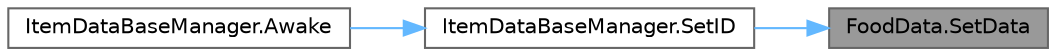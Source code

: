 digraph "FoodData.SetData"
{
 // LATEX_PDF_SIZE
  bgcolor="transparent";
  edge [fontname=Helvetica,fontsize=10,labelfontname=Helvetica,labelfontsize=10];
  node [fontname=Helvetica,fontsize=10,shape=box,height=0.2,width=0.4];
  rankdir="RL";
  Node1 [id="Node000001",label="FoodData.SetData",height=0.2,width=0.4,color="gray40", fillcolor="grey60", style="filled", fontcolor="black",tooltip=" "];
  Node1 -> Node2 [id="edge1_Node000001_Node000002",dir="back",color="steelblue1",style="solid",tooltip=" "];
  Node2 [id="Node000002",label="ItemDataBaseManager.SetID",height=0.2,width=0.4,color="grey40", fillcolor="white", style="filled",URL="$class_item_data_base_manager.html#ae4428fde72a7866d1b87440945e517c0",tooltip=" "];
  Node2 -> Node3 [id="edge2_Node000002_Node000003",dir="back",color="steelblue1",style="solid",tooltip=" "];
  Node3 [id="Node000003",label="ItemDataBaseManager.Awake",height=0.2,width=0.4,color="grey40", fillcolor="white", style="filled",URL="$class_item_data_base_manager.html#a40391d2b6942b2302227afd979dc9155",tooltip=" "];
}
